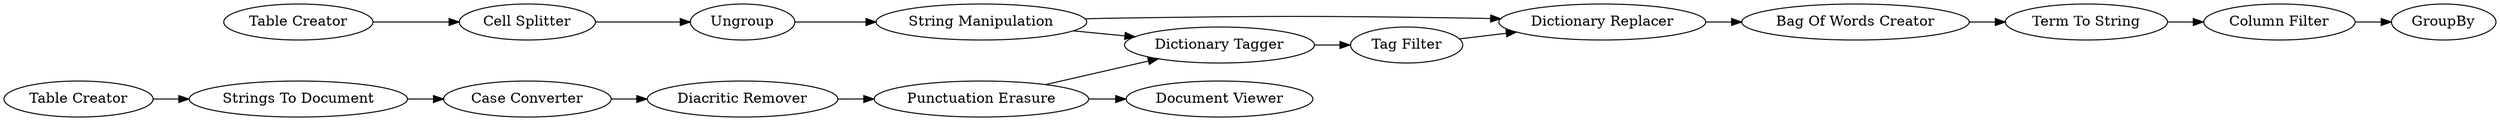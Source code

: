 digraph {
	1 [label="Table Creator"]
	2 [label="Cell Splitter"]
	3 [label=Ungroup]
	4 [label="Table Creator"]
	5 [label="Strings To Document"]
	6 [label="Case Converter"]
	9 [label="String Manipulation"]
	10 [label="Dictionary Tagger"]
	12 [label="Tag Filter"]
	13 [label="Bag Of Words Creator"]
	14 [label="Term To String"]
	16 [label="Diacritic Remover"]
	18 [label=GroupBy]
	19 [label="Document Viewer"]
	20 [label="Column Filter"]
	21 [label="Dictionary Replacer"]
	22 [label="Punctuation Erasure"]
	1 -> 2
	2 -> 3
	3 -> 9
	4 -> 5
	5 -> 6
	6 -> 16
	9 -> 10
	9 -> 21
	10 -> 12
	12 -> 21
	13 -> 14
	14 -> 20
	16 -> 22
	20 -> 18
	21 -> 13
	22 -> 19
	22 -> 10
	rankdir=LR
}
